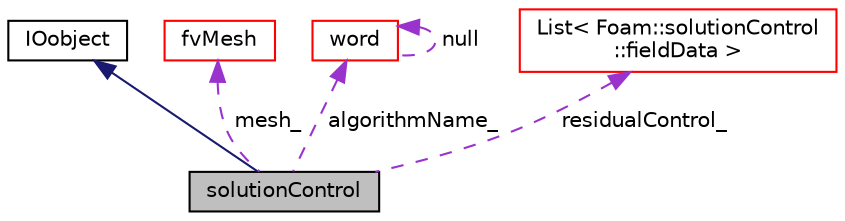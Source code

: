 digraph "solutionControl"
{
  bgcolor="transparent";
  edge [fontname="Helvetica",fontsize="10",labelfontname="Helvetica",labelfontsize="10"];
  node [fontname="Helvetica",fontsize="10",shape=record];
  Node5 [label="solutionControl",height=0.2,width=0.4,color="black", fillcolor="grey75", style="filled", fontcolor="black"];
  Node6 -> Node5 [dir="back",color="midnightblue",fontsize="10",style="solid",fontname="Helvetica"];
  Node6 [label="IOobject",height=0.2,width=0.4,color="black",URL="$a27249.html",tooltip="IOobject defines the attributes of an object for which implicit objectRegistry management is supporte..."];
  Node7 -> Node5 [dir="back",color="darkorchid3",fontsize="10",style="dashed",label=" mesh_" ,fontname="Helvetica"];
  Node7 [label="fvMesh",height=0.2,width=0.4,color="red",URL="$a23593.html",tooltip="Mesh data needed to do the Finite Volume discretisation. "];
  Node18 -> Node5 [dir="back",color="darkorchid3",fontsize="10",style="dashed",label=" algorithmName_" ,fontname="Helvetica"];
  Node18 [label="word",height=0.2,width=0.4,color="red",URL="$a29565.html",tooltip="A class for handling words, derived from string. "];
  Node18 -> Node18 [dir="back",color="darkorchid3",fontsize="10",style="dashed",label=" null" ,fontname="Helvetica"];
  Node33 -> Node5 [dir="back",color="darkorchid3",fontsize="10",style="dashed",label=" residualControl_" ,fontname="Helvetica"];
  Node33 [label="List\< Foam::solutionControl\l::fieldData \>",height=0.2,width=0.4,color="red",URL="$a26833.html"];
}
